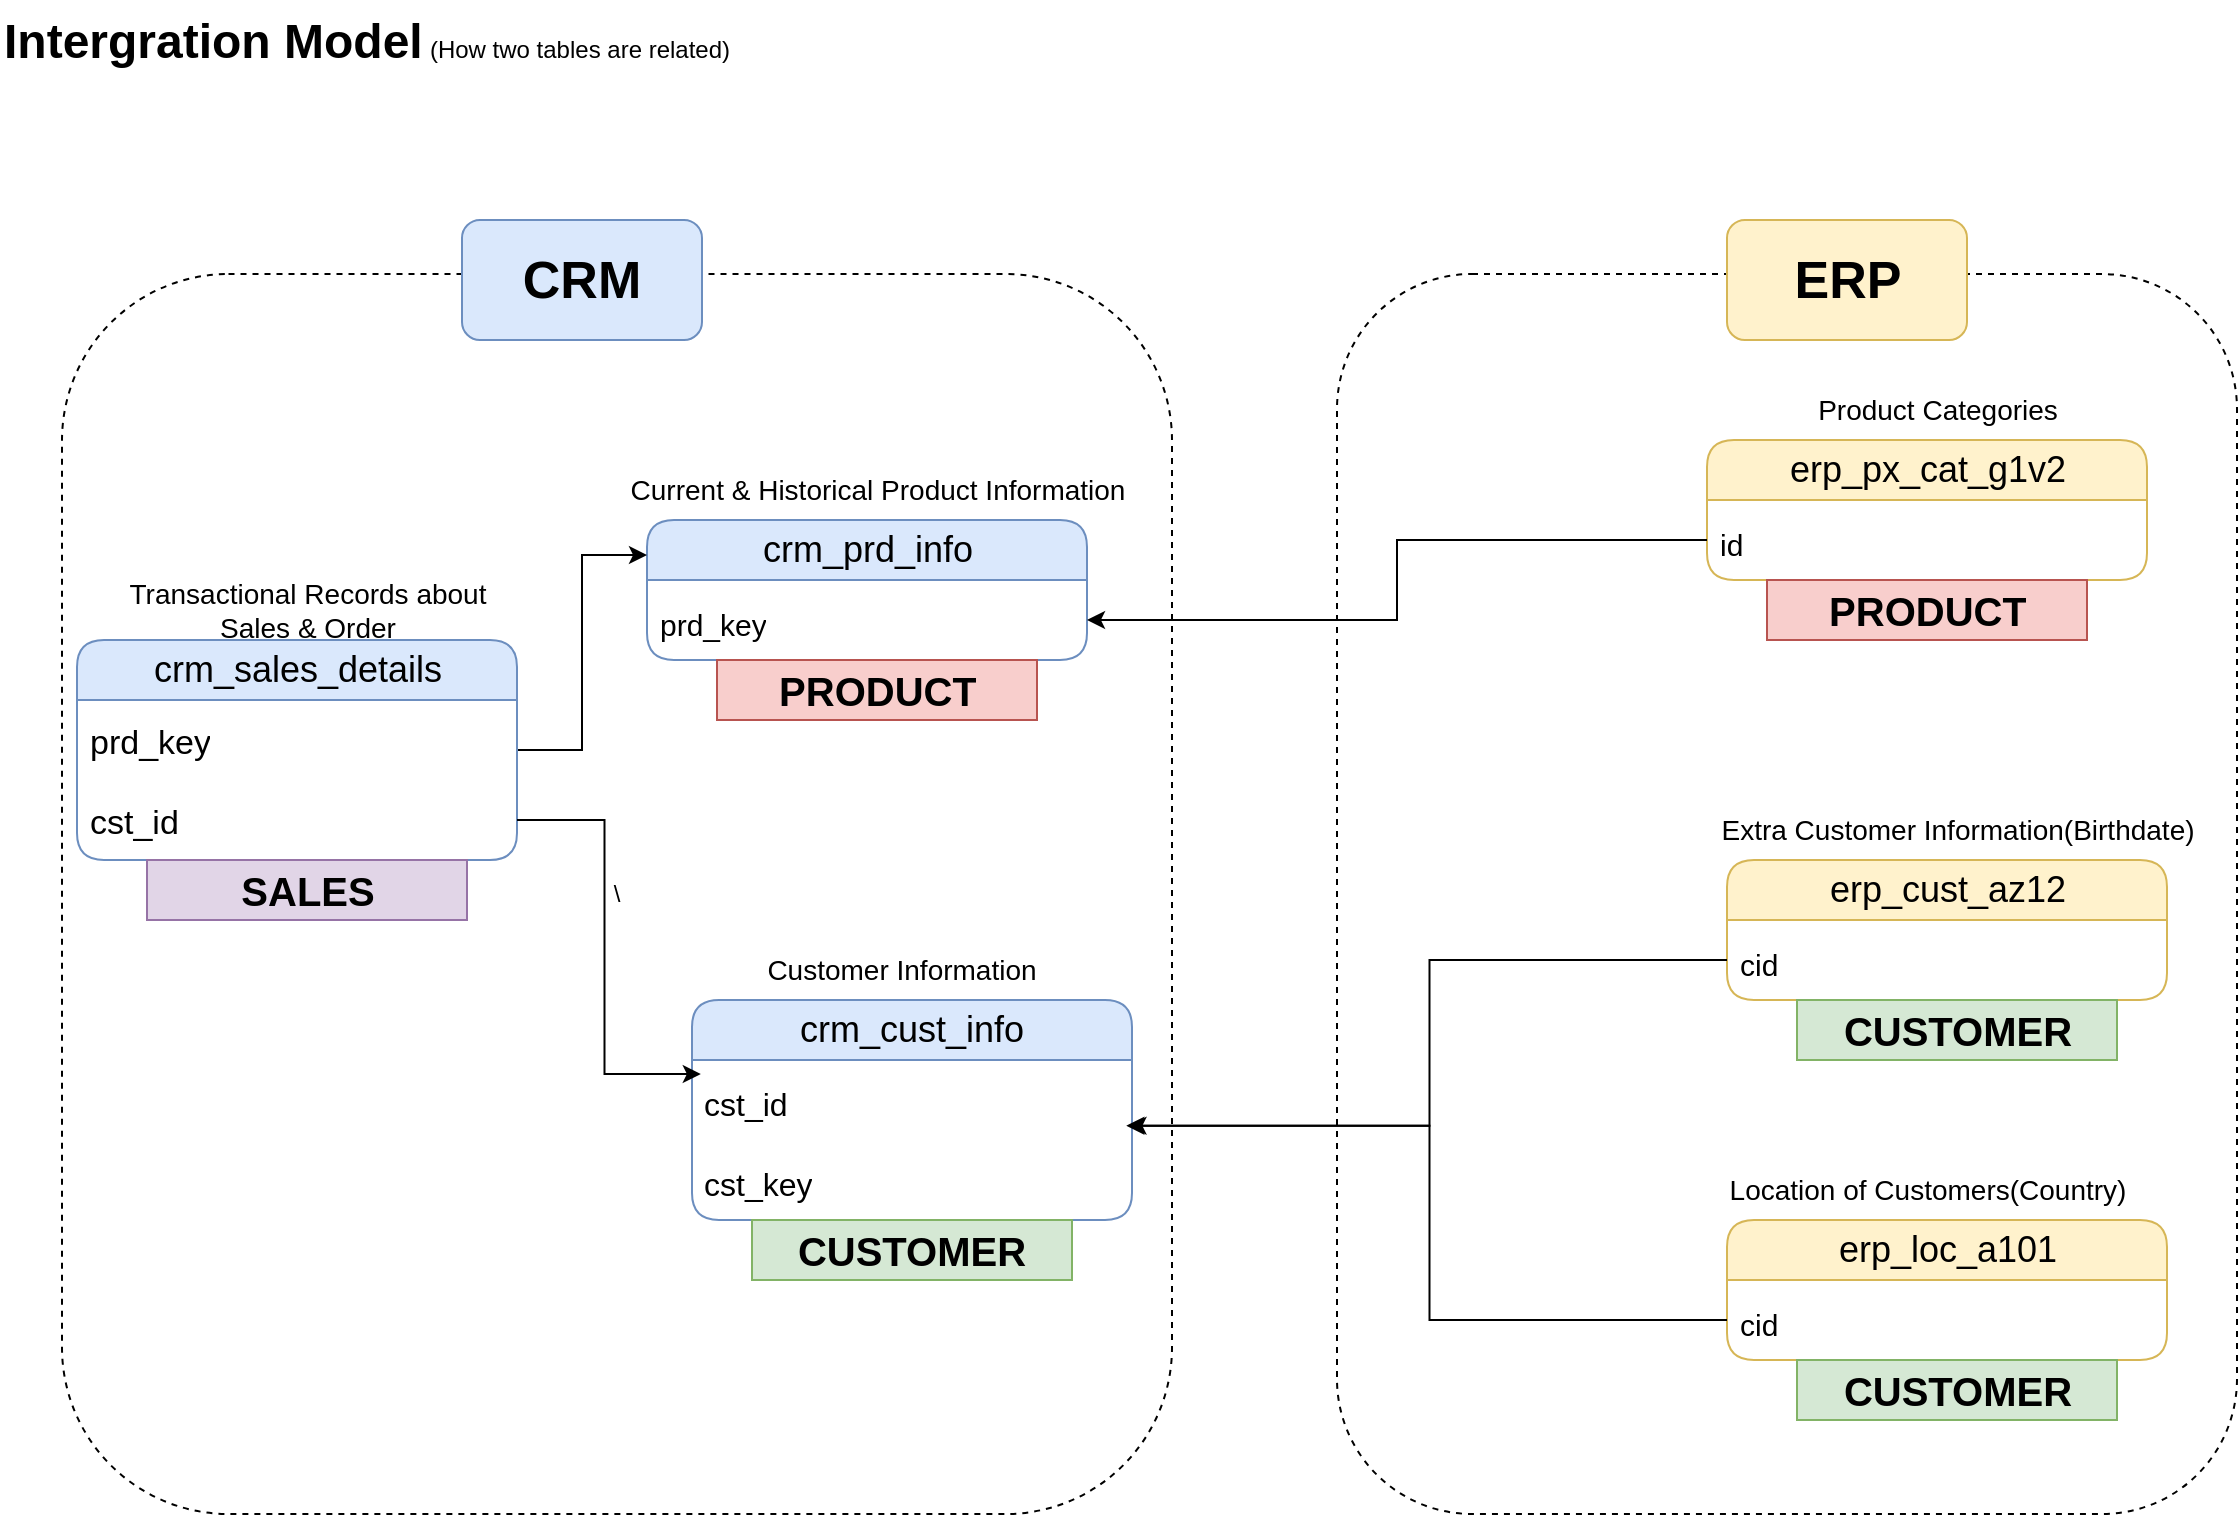 <mxfile version="28.0.6">
  <diagram name="CRM &amp; ERP" id="6mgcKT_2Lx_rXxVK4CQE">
    <mxGraphModel dx="1371" dy="793" grid="1" gridSize="10" guides="1" tooltips="1" connect="1" arrows="1" fold="1" page="1" pageScale="1" pageWidth="1169" pageHeight="827" math="0" shadow="0">
      <root>
        <mxCell id="0" />
        <mxCell id="1" parent="0" />
        <mxCell id="IfCix_zik0wOKKFxHpB9-1" value="&lt;h1 style=&quot;margin-top: 0px;&quot;&gt;Intergration Model&lt;/h1&gt;" style="text;html=1;whiteSpace=wrap;overflow=hidden;rounded=0;" parent="1" vertex="1">
          <mxGeometry x="10" y="10" width="270" height="50" as="geometry" />
        </mxCell>
        <mxCell id="IfCix_zik0wOKKFxHpB9-2" value="(How two tables are related)" style="text;html=1;align=center;verticalAlign=middle;whiteSpace=wrap;rounded=0;" parent="1" vertex="1">
          <mxGeometry x="210" y="20" width="180" height="30" as="geometry" />
        </mxCell>
        <mxCell id="IfCix_zik0wOKKFxHpB9-3" value="&lt;font style=&quot;font-size: 18px;&quot;&gt;crm_cust_info&lt;/font&gt;" style="swimlane;fontStyle=0;childLayout=stackLayout;horizontal=1;startSize=30;horizontalStack=0;resizeParent=1;resizeParentMax=0;resizeLast=0;collapsible=1;marginBottom=0;whiteSpace=wrap;html=1;rounded=1;fillColor=#dae8fc;strokeColor=#6c8ebf;" parent="1" vertex="1">
          <mxGeometry x="356" y="510" width="220" height="110" as="geometry">
            <mxRectangle x="250" y="160" width="60" height="30" as="alternateBounds" />
          </mxGeometry>
        </mxCell>
        <mxCell id="IfCix_zik0wOKKFxHpB9-4" value="&lt;font style=&quot;font-size: 16px;&quot;&gt;cst_id&lt;/font&gt;" style="text;strokeColor=none;fillColor=none;align=left;verticalAlign=middle;spacingLeft=4;spacingRight=4;overflow=hidden;points=[[0,0.5],[1,0.5]];portConstraint=eastwest;rotatable=0;whiteSpace=wrap;html=1;fontSize=20;" parent="IfCix_zik0wOKKFxHpB9-3" vertex="1">
          <mxGeometry y="30" width="220" height="40" as="geometry" />
        </mxCell>
        <mxCell id="IfCix_zik0wOKKFxHpB9-28" value="&lt;font style=&quot;font-size: 16px;&quot;&gt;cst_key&lt;/font&gt;" style="text;strokeColor=none;fillColor=none;align=left;verticalAlign=middle;spacingLeft=4;spacingRight=4;overflow=hidden;points=[[0,0.5],[1,0.5]];portConstraint=eastwest;rotatable=0;whiteSpace=wrap;html=1;fontSize=20;" parent="IfCix_zik0wOKKFxHpB9-3" vertex="1">
          <mxGeometry y="70" width="220" height="40" as="geometry" />
        </mxCell>
        <mxCell id="IfCix_zik0wOKKFxHpB9-7" value="&lt;font style=&quot;font-size: 14px;&quot;&gt;Customer Information&lt;/font&gt;" style="text;html=1;align=center;verticalAlign=middle;whiteSpace=wrap;rounded=0;" parent="1" vertex="1">
          <mxGeometry x="346" y="480" width="230" height="30" as="geometry" />
        </mxCell>
        <mxCell id="IfCix_zik0wOKKFxHpB9-9" value="&lt;font style=&quot;font-size: 18px;&quot;&gt;crm_prd_info&lt;/font&gt;" style="swimlane;fontStyle=0;childLayout=stackLayout;horizontal=1;startSize=30;horizontalStack=0;resizeParent=1;resizeParentMax=0;resizeLast=0;collapsible=1;marginBottom=0;whiteSpace=wrap;html=1;rounded=1;fillColor=#dae8fc;strokeColor=#6c8ebf;" parent="1" vertex="1">
          <mxGeometry x="333.5" y="270" width="220" height="70" as="geometry">
            <mxRectangle x="250" y="160" width="60" height="30" as="alternateBounds" />
          </mxGeometry>
        </mxCell>
        <mxCell id="IfCix_zik0wOKKFxHpB9-10" value="&lt;font style=&quot;font-size: 15px;&quot;&gt;prd_key&lt;/font&gt;" style="text;strokeColor=none;fillColor=none;align=left;verticalAlign=middle;spacingLeft=4;spacingRight=4;overflow=hidden;points=[[0,0.5],[1,0.5]];portConstraint=eastwest;rotatable=0;whiteSpace=wrap;html=1;fontSize=20;" parent="IfCix_zik0wOKKFxHpB9-9" vertex="1">
          <mxGeometry y="30" width="220" height="40" as="geometry" />
        </mxCell>
        <mxCell id="IfCix_zik0wOKKFxHpB9-11" value="&lt;font style=&quot;font-size: 14px;&quot;&gt;Current &amp;amp; Historical Product Information&lt;/font&gt;" style="text;html=1;align=center;verticalAlign=middle;whiteSpace=wrap;rounded=0;" parent="1" vertex="1">
          <mxGeometry x="318.5" y="240" width="260" height="30" as="geometry" />
        </mxCell>
        <mxCell id="IfCix_zik0wOKKFxHpB9-24" style="edgeStyle=orthogonalEdgeStyle;rounded=0;orthogonalLoop=1;jettySize=auto;html=1;entryX=0;entryY=0.25;entryDx=0;entryDy=0;" parent="1" source="IfCix_zik0wOKKFxHpB9-17" target="IfCix_zik0wOKKFxHpB9-9" edge="1">
          <mxGeometry relative="1" as="geometry" />
        </mxCell>
        <mxCell id="IfCix_zik0wOKKFxHpB9-17" value="&lt;font style=&quot;font-size: 18px;&quot;&gt;crm_sales_details&lt;/font&gt;" style="swimlane;fontStyle=0;childLayout=stackLayout;horizontal=1;startSize=30;horizontalStack=0;resizeParent=1;resizeParentMax=0;resizeLast=0;collapsible=1;marginBottom=0;whiteSpace=wrap;html=1;rounded=1;fillColor=#dae8fc;strokeColor=#6c8ebf;" parent="1" vertex="1">
          <mxGeometry x="48.5" y="330" width="220" height="110" as="geometry">
            <mxRectangle x="250" y="160" width="60" height="30" as="alternateBounds" />
          </mxGeometry>
        </mxCell>
        <mxCell id="IfCix_zik0wOKKFxHpB9-18" value="&lt;font style=&quot;font-size: 17px;&quot;&gt;prd_key&lt;/font&gt;" style="text;strokeColor=none;fillColor=none;align=left;verticalAlign=middle;spacingLeft=4;spacingRight=4;overflow=hidden;points=[[0,0.5],[1,0.5]];portConstraint=eastwest;rotatable=0;whiteSpace=wrap;html=1;fontSize=20;" parent="IfCix_zik0wOKKFxHpB9-17" vertex="1">
          <mxGeometry y="30" width="220" height="40" as="geometry" />
        </mxCell>
        <mxCell id="IfCix_zik0wOKKFxHpB9-20" value="&lt;font style=&quot;font-size: 17px;&quot;&gt;cst_id&lt;/font&gt;" style="text;strokeColor=none;fillColor=none;align=left;verticalAlign=middle;spacingLeft=4;spacingRight=4;overflow=hidden;points=[[0,0.5],[1,0.5]];portConstraint=eastwest;rotatable=0;whiteSpace=wrap;html=1;fontSize=20;" parent="IfCix_zik0wOKKFxHpB9-17" vertex="1">
          <mxGeometry y="70" width="220" height="40" as="geometry" />
        </mxCell>
        <mxCell id="IfCix_zik0wOKKFxHpB9-19" value="&lt;font style=&quot;font-size: 14px;&quot;&gt;Transactional Records about Sales &amp;amp; Order&lt;/font&gt;" style="text;html=1;align=center;verticalAlign=middle;whiteSpace=wrap;rounded=0;" parent="1" vertex="1">
          <mxGeometry x="58.5" y="300" width="210" height="30" as="geometry" />
        </mxCell>
        <mxCell id="IfCix_zik0wOKKFxHpB9-23" style="edgeStyle=orthogonalEdgeStyle;rounded=0;orthogonalLoop=1;jettySize=auto;html=1;exitX=1;exitY=0.5;exitDx=0;exitDy=0;entryX=0.02;entryY=0.175;entryDx=0;entryDy=0;entryPerimeter=0;" parent="1" source="IfCix_zik0wOKKFxHpB9-20" target="IfCix_zik0wOKKFxHpB9-4" edge="1">
          <mxGeometry relative="1" as="geometry" />
        </mxCell>
        <mxCell id="IfCix_zik0wOKKFxHpB9-25" value="&lt;font style=&quot;font-size: 18px;&quot;&gt;erp_cust_az12&lt;/font&gt;" style="swimlane;fontStyle=0;childLayout=stackLayout;horizontal=1;startSize=30;horizontalStack=0;resizeParent=1;resizeParentMax=0;resizeLast=0;collapsible=1;marginBottom=0;whiteSpace=wrap;html=1;rounded=1;fillColor=#fff2cc;strokeColor=#d6b656;" parent="1" vertex="1">
          <mxGeometry x="873.5" y="440" width="220" height="70" as="geometry">
            <mxRectangle x="250" y="160" width="60" height="30" as="alternateBounds" />
          </mxGeometry>
        </mxCell>
        <mxCell id="IfCix_zik0wOKKFxHpB9-26" value="&lt;font style=&quot;font-size: 15px;&quot;&gt;cid&lt;/font&gt;" style="text;strokeColor=none;fillColor=none;align=left;verticalAlign=middle;spacingLeft=4;spacingRight=4;overflow=hidden;points=[[0,0.5],[1,0.5]];portConstraint=eastwest;rotatable=0;whiteSpace=wrap;html=1;fontSize=20;" parent="IfCix_zik0wOKKFxHpB9-25" vertex="1">
          <mxGeometry y="30" width="220" height="40" as="geometry" />
        </mxCell>
        <mxCell id="IfCix_zik0wOKKFxHpB9-27" value="&lt;font style=&quot;font-size: 14px;&quot;&gt;Extra Customer Information(Birthdate)&lt;/font&gt;" style="text;html=1;align=center;verticalAlign=middle;whiteSpace=wrap;rounded=0;" parent="1" vertex="1">
          <mxGeometry x="858.5" y="410" width="260" height="30" as="geometry" />
        </mxCell>
        <mxCell id="IfCix_zik0wOKKFxHpB9-32" style="edgeStyle=orthogonalEdgeStyle;rounded=0;orthogonalLoop=1;jettySize=auto;html=1;entryX=0.987;entryY=0.822;entryDx=0;entryDy=0;entryPerimeter=0;" parent="1" source="IfCix_zik0wOKKFxHpB9-26" target="IfCix_zik0wOKKFxHpB9-4" edge="1">
          <mxGeometry relative="1" as="geometry" />
        </mxCell>
        <mxCell id="IfCix_zik0wOKKFxHpB9-33" value="&lt;font style=&quot;font-size: 18px;&quot;&gt;erp_loc_a101&lt;/font&gt;" style="swimlane;fontStyle=0;childLayout=stackLayout;horizontal=1;startSize=30;horizontalStack=0;resizeParent=1;resizeParentMax=0;resizeLast=0;collapsible=1;marginBottom=0;whiteSpace=wrap;html=1;rounded=1;fillColor=#fff2cc;strokeColor=#d6b656;" parent="1" vertex="1">
          <mxGeometry x="873.5" y="620" width="220" height="70" as="geometry">
            <mxRectangle x="250" y="160" width="60" height="30" as="alternateBounds" />
          </mxGeometry>
        </mxCell>
        <mxCell id="IfCix_zik0wOKKFxHpB9-34" value="&lt;font style=&quot;font-size: 15px;&quot;&gt;cid&lt;/font&gt;" style="text;strokeColor=none;fillColor=none;align=left;verticalAlign=middle;spacingLeft=4;spacingRight=4;overflow=hidden;points=[[0,0.5],[1,0.5]];portConstraint=eastwest;rotatable=0;whiteSpace=wrap;html=1;fontSize=20;" parent="IfCix_zik0wOKKFxHpB9-33" vertex="1">
          <mxGeometry y="30" width="220" height="40" as="geometry" />
        </mxCell>
        <mxCell id="IfCix_zik0wOKKFxHpB9-35" value="&lt;font style=&quot;font-size: 14px;&quot;&gt;Location of Customers(Country)&lt;/font&gt;" style="text;html=1;align=center;verticalAlign=middle;whiteSpace=wrap;rounded=0;" parent="1" vertex="1">
          <mxGeometry x="843.5" y="590" width="260" height="30" as="geometry" />
        </mxCell>
        <mxCell id="IfCix_zik0wOKKFxHpB9-36" style="edgeStyle=orthogonalEdgeStyle;rounded=0;orthogonalLoop=1;jettySize=auto;html=1;entryX=0.992;entryY=0.822;entryDx=0;entryDy=0;entryPerimeter=0;" parent="1" source="IfCix_zik0wOKKFxHpB9-34" target="IfCix_zik0wOKKFxHpB9-4" edge="1">
          <mxGeometry relative="1" as="geometry" />
        </mxCell>
        <mxCell id="IfCix_zik0wOKKFxHpB9-37" value="&lt;font style=&quot;font-size: 18px;&quot;&gt;erp_px_cat_g1v2&lt;/font&gt;" style="swimlane;fontStyle=0;childLayout=stackLayout;horizontal=1;startSize=30;horizontalStack=0;resizeParent=1;resizeParentMax=0;resizeLast=0;collapsible=1;marginBottom=0;whiteSpace=wrap;html=1;rounded=1;fillColor=#fff2cc;strokeColor=#d6b656;" parent="1" vertex="1">
          <mxGeometry x="863.5" y="230" width="220" height="70" as="geometry">
            <mxRectangle x="250" y="160" width="60" height="30" as="alternateBounds" />
          </mxGeometry>
        </mxCell>
        <mxCell id="IfCix_zik0wOKKFxHpB9-38" value="&lt;font style=&quot;font-size: 15px;&quot;&gt;id&lt;/font&gt;" style="text;strokeColor=none;fillColor=none;align=left;verticalAlign=middle;spacingLeft=4;spacingRight=4;overflow=hidden;points=[[0,0.5],[1,0.5]];portConstraint=eastwest;rotatable=0;whiteSpace=wrap;html=1;fontSize=20;" parent="IfCix_zik0wOKKFxHpB9-37" vertex="1">
          <mxGeometry y="30" width="220" height="40" as="geometry" />
        </mxCell>
        <mxCell id="IfCix_zik0wOKKFxHpB9-39" value="&lt;font style=&quot;font-size: 14px;&quot;&gt;Product Categories&lt;/font&gt;" style="text;html=1;align=center;verticalAlign=middle;whiteSpace=wrap;rounded=0;" parent="1" vertex="1">
          <mxGeometry x="848.5" y="200" width="260" height="30" as="geometry" />
        </mxCell>
        <mxCell id="IfCix_zik0wOKKFxHpB9-40" style="edgeStyle=orthogonalEdgeStyle;rounded=0;orthogonalLoop=1;jettySize=auto;html=1;" parent="1" source="IfCix_zik0wOKKFxHpB9-38" target="IfCix_zik0wOKKFxHpB9-10" edge="1">
          <mxGeometry relative="1" as="geometry" />
        </mxCell>
        <mxCell id="IfCix_zik0wOKKFxHpB9-45" value="" style="rounded=1;whiteSpace=wrap;html=1;fillColor=none;dashed=1;" parent="1" vertex="1">
          <mxGeometry x="678.5" y="147" width="450" height="620" as="geometry" />
        </mxCell>
        <mxCell id="IfCix_zik0wOKKFxHpB9-46" value="\" style="rounded=1;whiteSpace=wrap;html=1;fillColor=none;dashed=1;" parent="1" vertex="1">
          <mxGeometry x="41" y="147" width="555" height="620" as="geometry" />
        </mxCell>
        <mxCell id="IfCix_zik0wOKKFxHpB9-47" value="&lt;b&gt;CRM&lt;/b&gt;" style="rounded=1;whiteSpace=wrap;html=1;fillColor=#dae8fc;strokeColor=#6c8ebf;fontSize=26;" parent="1" vertex="1">
          <mxGeometry x="241" y="120" width="120" height="60" as="geometry" />
        </mxCell>
        <mxCell id="IfCix_zik0wOKKFxHpB9-48" value="&lt;b&gt;ERP&lt;/b&gt;" style="rounded=1;whiteSpace=wrap;html=1;fillColor=#fff2cc;strokeColor=#d6b656;fontSize=26;" parent="1" vertex="1">
          <mxGeometry x="873.5" y="120" width="120" height="60" as="geometry" />
        </mxCell>
        <mxCell id="HmYhlUESoy5j6lTbtkA_-11" value="&lt;b&gt;PRODUCT&lt;/b&gt;" style="text;html=1;strokeColor=#b85450;fillColor=#f8cecc;align=center;verticalAlign=middle;whiteSpace=wrap;overflow=hidden;fontSize=20;" parent="1" vertex="1">
          <mxGeometry x="368.5" y="340" width="160" height="30" as="geometry" />
        </mxCell>
        <mxCell id="HmYhlUESoy5j6lTbtkA_-13" value="&lt;b&gt;CUSTOMER&lt;/b&gt;" style="text;html=1;strokeColor=#82b366;fillColor=#d5e8d4;align=center;verticalAlign=middle;whiteSpace=wrap;overflow=hidden;fontSize=20;" parent="1" vertex="1">
          <mxGeometry x="386" y="620" width="160" height="30" as="geometry" />
        </mxCell>
        <mxCell id="HmYhlUESoy5j6lTbtkA_-14" value="&lt;b&gt;PRODUCT&lt;/b&gt;" style="text;html=1;strokeColor=#b85450;fillColor=#f8cecc;align=center;verticalAlign=middle;whiteSpace=wrap;overflow=hidden;fontSize=20;" parent="1" vertex="1">
          <mxGeometry x="893.5" y="300" width="160" height="30" as="geometry" />
        </mxCell>
        <mxCell id="HmYhlUESoy5j6lTbtkA_-15" value="&lt;b&gt;CUSTOMER&lt;/b&gt;" style="text;html=1;strokeColor=#82b366;fillColor=#d5e8d4;align=center;verticalAlign=middle;whiteSpace=wrap;overflow=hidden;fontSize=20;" parent="1" vertex="1">
          <mxGeometry x="908.5" y="510" width="160" height="30" as="geometry" />
        </mxCell>
        <mxCell id="HmYhlUESoy5j6lTbtkA_-16" value="&lt;b&gt;CUSTOMER&lt;/b&gt;" style="text;html=1;strokeColor=#82b366;fillColor=#d5e8d4;align=center;verticalAlign=middle;whiteSpace=wrap;overflow=hidden;fontSize=20;" parent="1" vertex="1">
          <mxGeometry x="908.5" y="690" width="160" height="30" as="geometry" />
        </mxCell>
        <mxCell id="HmYhlUESoy5j6lTbtkA_-17" value="&lt;b&gt;SALES&lt;/b&gt;" style="text;html=1;strokeColor=#9673a6;fillColor=#e1d5e7;align=center;verticalAlign=middle;whiteSpace=wrap;overflow=hidden;fontSize=20;" parent="1" vertex="1">
          <mxGeometry x="83.5" y="440" width="160" height="30" as="geometry" />
        </mxCell>
      </root>
    </mxGraphModel>
  </diagram>
</mxfile>
